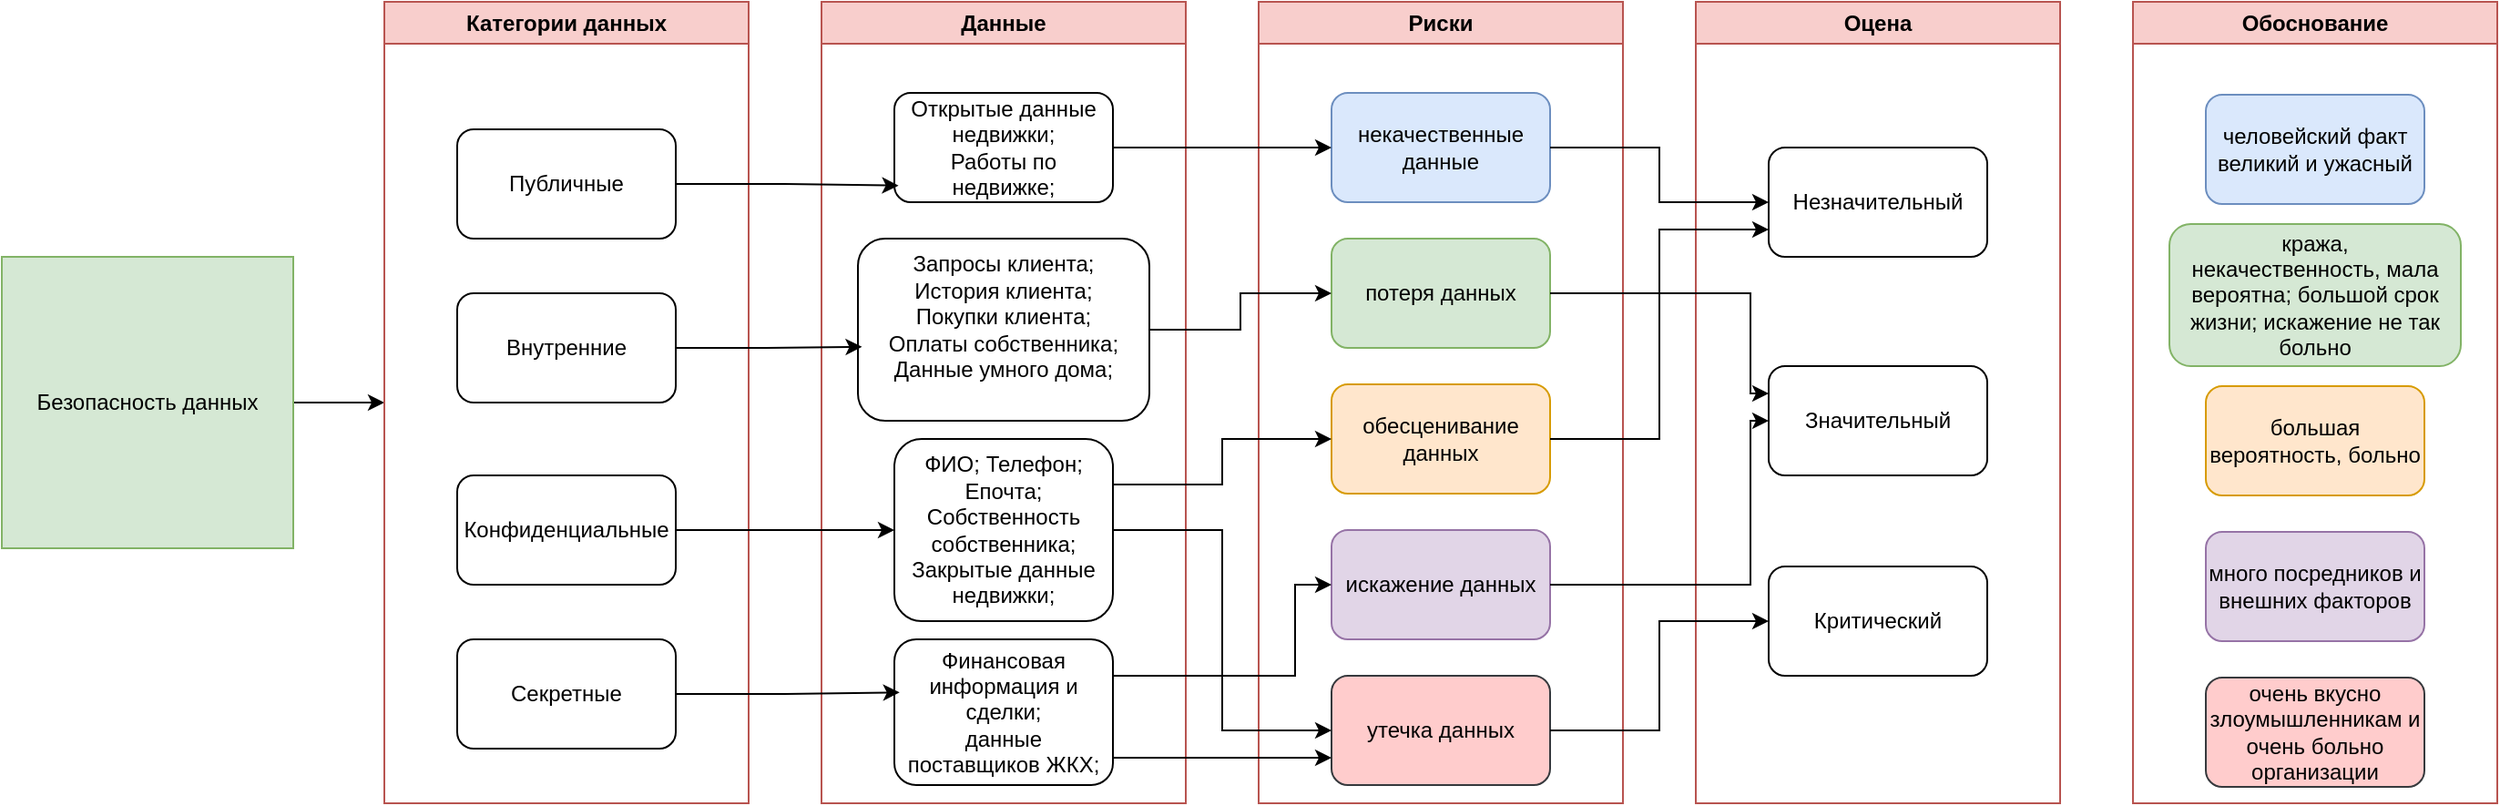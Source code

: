 <mxfile version="24.8.8">
  <diagram name="Страница — 1" id="lt_2NSwF0MMwrkkSTDON">
    <mxGraphModel dx="1578" dy="1151" grid="1" gridSize="10" guides="1" tooltips="1" connect="1" arrows="1" fold="1" page="1" pageScale="1" pageWidth="1654" pageHeight="2336" math="0" shadow="0">
      <root>
        <mxCell id="0" />
        <mxCell id="1" parent="0" />
        <mxCell id="XTRbc9P738SMcS1iySiZ-49" style="edgeStyle=orthogonalEdgeStyle;rounded=0;orthogonalLoop=1;jettySize=auto;html=1;exitX=1;exitY=0.5;exitDx=0;exitDy=0;entryX=0;entryY=0.5;entryDx=0;entryDy=0;" edge="1" parent="1" source="XTRbc9P738SMcS1iySiZ-1" target="XTRbc9P738SMcS1iySiZ-2">
          <mxGeometry relative="1" as="geometry" />
        </mxCell>
        <mxCell id="XTRbc9P738SMcS1iySiZ-1" value="Безопасность данных" style="whiteSpace=wrap;html=1;aspect=fixed;fillColor=#d5e8d4;strokeColor=#82b366;" vertex="1" parent="1">
          <mxGeometry x="160" y="560" width="160" height="160" as="geometry" />
        </mxCell>
        <mxCell id="XTRbc9P738SMcS1iySiZ-2" value="Категории данных" style="swimlane;whiteSpace=wrap;html=1;fillColor=#f8cecc;strokeColor=#b85450;" vertex="1" parent="1">
          <mxGeometry x="370" y="420" width="200" height="440" as="geometry" />
        </mxCell>
        <mxCell id="XTRbc9P738SMcS1iySiZ-15" value="Публичные" style="rounded=1;whiteSpace=wrap;html=1;" vertex="1" parent="XTRbc9P738SMcS1iySiZ-2">
          <mxGeometry x="40" y="70" width="120" height="60" as="geometry" />
        </mxCell>
        <mxCell id="XTRbc9P738SMcS1iySiZ-16" value="Внутренние" style="rounded=1;whiteSpace=wrap;html=1;" vertex="1" parent="XTRbc9P738SMcS1iySiZ-2">
          <mxGeometry x="40" y="160" width="120" height="60" as="geometry" />
        </mxCell>
        <mxCell id="XTRbc9P738SMcS1iySiZ-17" value="Конфиденциальные" style="rounded=1;whiteSpace=wrap;html=1;" vertex="1" parent="XTRbc9P738SMcS1iySiZ-2">
          <mxGeometry x="40" y="260" width="120" height="60" as="geometry" />
        </mxCell>
        <mxCell id="XTRbc9P738SMcS1iySiZ-18" value="Секретные" style="rounded=1;whiteSpace=wrap;html=1;" vertex="1" parent="XTRbc9P738SMcS1iySiZ-2">
          <mxGeometry x="40" y="350" width="120" height="60" as="geometry" />
        </mxCell>
        <mxCell id="XTRbc9P738SMcS1iySiZ-5" value="Риски" style="swimlane;whiteSpace=wrap;html=1;fillColor=#f8cecc;strokeColor=#b85450;" vertex="1" parent="1">
          <mxGeometry x="850" y="420" width="200" height="440" as="geometry" />
        </mxCell>
        <mxCell id="XTRbc9P738SMcS1iySiZ-26" value="некачественные данные" style="rounded=1;whiteSpace=wrap;html=1;fillColor=#dae8fc;strokeColor=#6c8ebf;" vertex="1" parent="XTRbc9P738SMcS1iySiZ-5">
          <mxGeometry x="40" y="50" width="120" height="60" as="geometry" />
        </mxCell>
        <mxCell id="XTRbc9P738SMcS1iySiZ-27" value="потеря данных" style="rounded=1;whiteSpace=wrap;html=1;fillColor=#d5e8d4;strokeColor=#82b366;" vertex="1" parent="XTRbc9P738SMcS1iySiZ-5">
          <mxGeometry x="40" y="130" width="120" height="60" as="geometry" />
        </mxCell>
        <mxCell id="XTRbc9P738SMcS1iySiZ-29" value="обесценивание данных" style="rounded=1;whiteSpace=wrap;html=1;fillColor=#ffe6cc;strokeColor=#d79b00;" vertex="1" parent="XTRbc9P738SMcS1iySiZ-5">
          <mxGeometry x="40" y="210" width="120" height="60" as="geometry" />
        </mxCell>
        <mxCell id="XTRbc9P738SMcS1iySiZ-30" value="утечка данных" style="rounded=1;whiteSpace=wrap;html=1;fillColor=#ffcccc;strokeColor=#36393d;" vertex="1" parent="XTRbc9P738SMcS1iySiZ-5">
          <mxGeometry x="40" y="370" width="120" height="60" as="geometry" />
        </mxCell>
        <mxCell id="XTRbc9P738SMcS1iySiZ-28" value="искажение данных" style="rounded=1;whiteSpace=wrap;html=1;fillColor=#e1d5e7;strokeColor=#9673a6;" vertex="1" parent="XTRbc9P738SMcS1iySiZ-5">
          <mxGeometry x="40" y="290" width="120" height="60" as="geometry" />
        </mxCell>
        <mxCell id="XTRbc9P738SMcS1iySiZ-6" value="Оцена" style="swimlane;whiteSpace=wrap;html=1;startSize=23;fillColor=#f8cecc;strokeColor=#b85450;" vertex="1" parent="1">
          <mxGeometry x="1090" y="420" width="200" height="440" as="geometry" />
        </mxCell>
        <mxCell id="XTRbc9P738SMcS1iySiZ-7" value="Незначительный" style="rounded=1;whiteSpace=wrap;html=1;" vertex="1" parent="XTRbc9P738SMcS1iySiZ-6">
          <mxGeometry x="40" y="80" width="120" height="60" as="geometry" />
        </mxCell>
        <mxCell id="XTRbc9P738SMcS1iySiZ-8" value="Критический" style="rounded=1;whiteSpace=wrap;html=1;" vertex="1" parent="XTRbc9P738SMcS1iySiZ-6">
          <mxGeometry x="40" y="310" width="120" height="60" as="geometry" />
        </mxCell>
        <mxCell id="XTRbc9P738SMcS1iySiZ-9" value="Значительный" style="rounded=1;whiteSpace=wrap;html=1;" vertex="1" parent="XTRbc9P738SMcS1iySiZ-6">
          <mxGeometry x="40" y="200" width="120" height="60" as="geometry" />
        </mxCell>
        <mxCell id="XTRbc9P738SMcS1iySiZ-10" value="Обоснование" style="swimlane;whiteSpace=wrap;html=1;startSize=23;fillColor=#f8cecc;strokeColor=#b85450;" vertex="1" parent="1">
          <mxGeometry x="1330" y="420" width="200" height="440" as="geometry" />
        </mxCell>
        <mxCell id="XTRbc9P738SMcS1iySiZ-44" value="человейский факт великий и ужасный" style="rounded=1;whiteSpace=wrap;html=1;fillColor=#dae8fc;strokeColor=#6c8ebf;" vertex="1" parent="XTRbc9P738SMcS1iySiZ-10">
          <mxGeometry x="40" y="51" width="120" height="60" as="geometry" />
        </mxCell>
        <mxCell id="XTRbc9P738SMcS1iySiZ-45" value="кража, некачественность,&amp;nbsp;мала вероятна; большой срок жизни; искажение не так больно" style="rounded=1;whiteSpace=wrap;html=1;fillColor=#d5e8d4;strokeColor=#82b366;" vertex="1" parent="XTRbc9P738SMcS1iySiZ-10">
          <mxGeometry x="20" y="122" width="160" height="78" as="geometry" />
        </mxCell>
        <mxCell id="XTRbc9P738SMcS1iySiZ-46" value="большая вероятность, больно" style="rounded=1;whiteSpace=wrap;html=1;fillColor=#ffe6cc;strokeColor=#d79b00;" vertex="1" parent="XTRbc9P738SMcS1iySiZ-10">
          <mxGeometry x="40" y="211" width="120" height="60" as="geometry" />
        </mxCell>
        <mxCell id="XTRbc9P738SMcS1iySiZ-47" value="очень вкусно злоумышленникам и очень больно организации" style="rounded=1;whiteSpace=wrap;html=1;fillColor=#ffcccc;strokeColor=#36393d;" vertex="1" parent="XTRbc9P738SMcS1iySiZ-10">
          <mxGeometry x="40" y="371" width="120" height="60" as="geometry" />
        </mxCell>
        <mxCell id="XTRbc9P738SMcS1iySiZ-48" value="много посредников и внешних факторов" style="rounded=1;whiteSpace=wrap;html=1;fillColor=#e1d5e7;strokeColor=#9673a6;" vertex="1" parent="XTRbc9P738SMcS1iySiZ-10">
          <mxGeometry x="40" y="291" width="120" height="60" as="geometry" />
        </mxCell>
        <mxCell id="XTRbc9P738SMcS1iySiZ-20" value="Данные" style="swimlane;whiteSpace=wrap;html=1;fillColor=#f8cecc;strokeColor=#b85450;" vertex="1" parent="1">
          <mxGeometry x="610" y="420" width="200" height="440" as="geometry" />
        </mxCell>
        <mxCell id="XTRbc9P738SMcS1iySiZ-21" value="Открытые данные недвижки;&lt;div&gt;&lt;span style=&quot;background-color: initial;&quot;&gt;Работы по недвижке&lt;/span&gt;;&lt;/div&gt;" style="rounded=1;whiteSpace=wrap;html=1;" vertex="1" parent="XTRbc9P738SMcS1iySiZ-20">
          <mxGeometry x="40" y="50" width="120" height="60" as="geometry" />
        </mxCell>
        <mxCell id="XTRbc9P738SMcS1iySiZ-22" value="&lt;div&gt;Запросы клиента;&lt;/div&gt;История клиента;&lt;div&gt;Покупки клиента;&lt;/div&gt;&lt;div&gt;Оплаты собственника;&lt;/div&gt;&lt;div&gt;Данные умного дома;&lt;/div&gt;&lt;div&gt;&lt;div&gt;&lt;br&gt;&lt;/div&gt;&lt;/div&gt;" style="rounded=1;whiteSpace=wrap;html=1;" vertex="1" parent="XTRbc9P738SMcS1iySiZ-20">
          <mxGeometry x="20" y="130" width="160" height="100" as="geometry" />
        </mxCell>
        <mxCell id="XTRbc9P738SMcS1iySiZ-23" value="ФИО; Телефон; Епочта;&lt;div&gt;Собственность собственника;&lt;/div&gt;&lt;div&gt;Закрытые данные недвижки;&lt;/div&gt;" style="rounded=1;whiteSpace=wrap;html=1;" vertex="1" parent="XTRbc9P738SMcS1iySiZ-20">
          <mxGeometry x="40" y="240" width="120" height="100" as="geometry" />
        </mxCell>
        <mxCell id="XTRbc9P738SMcS1iySiZ-24" value="Финансовая информация и сделки;&lt;div&gt;данные поставщиков ЖКХ;&lt;/div&gt;" style="rounded=1;whiteSpace=wrap;html=1;" vertex="1" parent="XTRbc9P738SMcS1iySiZ-20">
          <mxGeometry x="40" y="350" width="120" height="80" as="geometry" />
        </mxCell>
        <mxCell id="XTRbc9P738SMcS1iySiZ-31" style="edgeStyle=orthogonalEdgeStyle;rounded=0;orthogonalLoop=1;jettySize=auto;html=1;exitX=1;exitY=0.5;exitDx=0;exitDy=0;entryX=0;entryY=0.5;entryDx=0;entryDy=0;" edge="1" parent="1" source="XTRbc9P738SMcS1iySiZ-21" target="XTRbc9P738SMcS1iySiZ-26">
          <mxGeometry relative="1" as="geometry" />
        </mxCell>
        <mxCell id="XTRbc9P738SMcS1iySiZ-32" style="edgeStyle=orthogonalEdgeStyle;rounded=0;orthogonalLoop=1;jettySize=auto;html=1;exitX=1;exitY=0.5;exitDx=0;exitDy=0;entryX=0;entryY=0.5;entryDx=0;entryDy=0;" edge="1" parent="1" source="XTRbc9P738SMcS1iySiZ-22" target="XTRbc9P738SMcS1iySiZ-27">
          <mxGeometry relative="1" as="geometry" />
        </mxCell>
        <mxCell id="XTRbc9P738SMcS1iySiZ-33" style="edgeStyle=orthogonalEdgeStyle;rounded=0;orthogonalLoop=1;jettySize=auto;html=1;exitX=1;exitY=0.5;exitDx=0;exitDy=0;entryX=0;entryY=0.5;entryDx=0;entryDy=0;" edge="1" parent="1" source="XTRbc9P738SMcS1iySiZ-23" target="XTRbc9P738SMcS1iySiZ-30">
          <mxGeometry relative="1" as="geometry" />
        </mxCell>
        <mxCell id="XTRbc9P738SMcS1iySiZ-34" style="edgeStyle=orthogonalEdgeStyle;rounded=0;orthogonalLoop=1;jettySize=auto;html=1;exitX=1;exitY=0.25;exitDx=0;exitDy=0;entryX=0;entryY=0.5;entryDx=0;entryDy=0;" edge="1" parent="1" source="XTRbc9P738SMcS1iySiZ-23" target="XTRbc9P738SMcS1iySiZ-29">
          <mxGeometry relative="1" as="geometry" />
        </mxCell>
        <mxCell id="XTRbc9P738SMcS1iySiZ-35" style="edgeStyle=orthogonalEdgeStyle;rounded=0;orthogonalLoop=1;jettySize=auto;html=1;exitX=1;exitY=0.75;exitDx=0;exitDy=0;entryX=0;entryY=0.75;entryDx=0;entryDy=0;" edge="1" parent="1" source="XTRbc9P738SMcS1iySiZ-24" target="XTRbc9P738SMcS1iySiZ-30">
          <mxGeometry relative="1" as="geometry">
            <Array as="points">
              <mxPoint x="770" y="835" />
            </Array>
          </mxGeometry>
        </mxCell>
        <mxCell id="XTRbc9P738SMcS1iySiZ-36" style="edgeStyle=orthogonalEdgeStyle;rounded=0;orthogonalLoop=1;jettySize=auto;html=1;exitX=1;exitY=0.25;exitDx=0;exitDy=0;entryX=0;entryY=0.5;entryDx=0;entryDy=0;" edge="1" parent="1" source="XTRbc9P738SMcS1iySiZ-24" target="XTRbc9P738SMcS1iySiZ-28">
          <mxGeometry relative="1" as="geometry">
            <Array as="points">
              <mxPoint x="870" y="790" />
              <mxPoint x="870" y="740" />
            </Array>
          </mxGeometry>
        </mxCell>
        <mxCell id="XTRbc9P738SMcS1iySiZ-37" style="edgeStyle=orthogonalEdgeStyle;rounded=0;orthogonalLoop=1;jettySize=auto;html=1;exitX=1;exitY=0.5;exitDx=0;exitDy=0;entryX=0;entryY=0.5;entryDx=0;entryDy=0;" edge="1" parent="1" source="XTRbc9P738SMcS1iySiZ-26" target="XTRbc9P738SMcS1iySiZ-7">
          <mxGeometry relative="1" as="geometry" />
        </mxCell>
        <mxCell id="XTRbc9P738SMcS1iySiZ-38" style="edgeStyle=orthogonalEdgeStyle;rounded=0;orthogonalLoop=1;jettySize=auto;html=1;exitX=1;exitY=0.5;exitDx=0;exitDy=0;entryX=0;entryY=0.75;entryDx=0;entryDy=0;" edge="1" parent="1" source="XTRbc9P738SMcS1iySiZ-29" target="XTRbc9P738SMcS1iySiZ-7">
          <mxGeometry relative="1" as="geometry" />
        </mxCell>
        <mxCell id="XTRbc9P738SMcS1iySiZ-40" style="edgeStyle=orthogonalEdgeStyle;rounded=0;orthogonalLoop=1;jettySize=auto;html=1;exitX=1;exitY=0.5;exitDx=0;exitDy=0;entryX=0;entryY=0.5;entryDx=0;entryDy=0;" edge="1" parent="1" source="XTRbc9P738SMcS1iySiZ-30" target="XTRbc9P738SMcS1iySiZ-8">
          <mxGeometry relative="1" as="geometry" />
        </mxCell>
        <mxCell id="XTRbc9P738SMcS1iySiZ-41" style="edgeStyle=orthogonalEdgeStyle;rounded=0;orthogonalLoop=1;jettySize=auto;html=1;exitX=1;exitY=0.5;exitDx=0;exitDy=0;entryX=0;entryY=0.5;entryDx=0;entryDy=0;" edge="1" parent="1" source="XTRbc9P738SMcS1iySiZ-28" target="XTRbc9P738SMcS1iySiZ-9">
          <mxGeometry relative="1" as="geometry">
            <Array as="points">
              <mxPoint x="1120" y="740" />
              <mxPoint x="1120" y="650" />
            </Array>
          </mxGeometry>
        </mxCell>
        <mxCell id="XTRbc9P738SMcS1iySiZ-42" style="edgeStyle=orthogonalEdgeStyle;rounded=0;orthogonalLoop=1;jettySize=auto;html=1;exitX=1;exitY=0.5;exitDx=0;exitDy=0;entryX=0;entryY=0.25;entryDx=0;entryDy=0;" edge="1" parent="1" source="XTRbc9P738SMcS1iySiZ-27" target="XTRbc9P738SMcS1iySiZ-9">
          <mxGeometry relative="1" as="geometry">
            <Array as="points">
              <mxPoint x="1120" y="580" />
              <mxPoint x="1120" y="635" />
            </Array>
          </mxGeometry>
        </mxCell>
        <mxCell id="XTRbc9P738SMcS1iySiZ-50" style="edgeStyle=orthogonalEdgeStyle;rounded=0;orthogonalLoop=1;jettySize=auto;html=1;exitX=1;exitY=0.5;exitDx=0;exitDy=0;entryX=0.024;entryY=0.364;entryDx=0;entryDy=0;entryPerimeter=0;" edge="1" parent="1" source="XTRbc9P738SMcS1iySiZ-18" target="XTRbc9P738SMcS1iySiZ-24">
          <mxGeometry relative="1" as="geometry" />
        </mxCell>
        <mxCell id="XTRbc9P738SMcS1iySiZ-51" style="edgeStyle=orthogonalEdgeStyle;rounded=0;orthogonalLoop=1;jettySize=auto;html=1;exitX=1;exitY=0.5;exitDx=0;exitDy=0;entryX=0;entryY=0.5;entryDx=0;entryDy=0;" edge="1" parent="1" source="XTRbc9P738SMcS1iySiZ-17" target="XTRbc9P738SMcS1iySiZ-23">
          <mxGeometry relative="1" as="geometry" />
        </mxCell>
        <mxCell id="XTRbc9P738SMcS1iySiZ-52" style="edgeStyle=orthogonalEdgeStyle;rounded=0;orthogonalLoop=1;jettySize=auto;html=1;exitX=1;exitY=0.5;exitDx=0;exitDy=0;entryX=0.014;entryY=0.594;entryDx=0;entryDy=0;entryPerimeter=0;" edge="1" parent="1" source="XTRbc9P738SMcS1iySiZ-16" target="XTRbc9P738SMcS1iySiZ-22">
          <mxGeometry relative="1" as="geometry" />
        </mxCell>
        <mxCell id="XTRbc9P738SMcS1iySiZ-53" style="edgeStyle=orthogonalEdgeStyle;rounded=0;orthogonalLoop=1;jettySize=auto;html=1;exitX=1;exitY=0.5;exitDx=0;exitDy=0;entryX=0.019;entryY=0.848;entryDx=0;entryDy=0;entryPerimeter=0;" edge="1" parent="1" source="XTRbc9P738SMcS1iySiZ-15" target="XTRbc9P738SMcS1iySiZ-21">
          <mxGeometry relative="1" as="geometry" />
        </mxCell>
      </root>
    </mxGraphModel>
  </diagram>
</mxfile>
